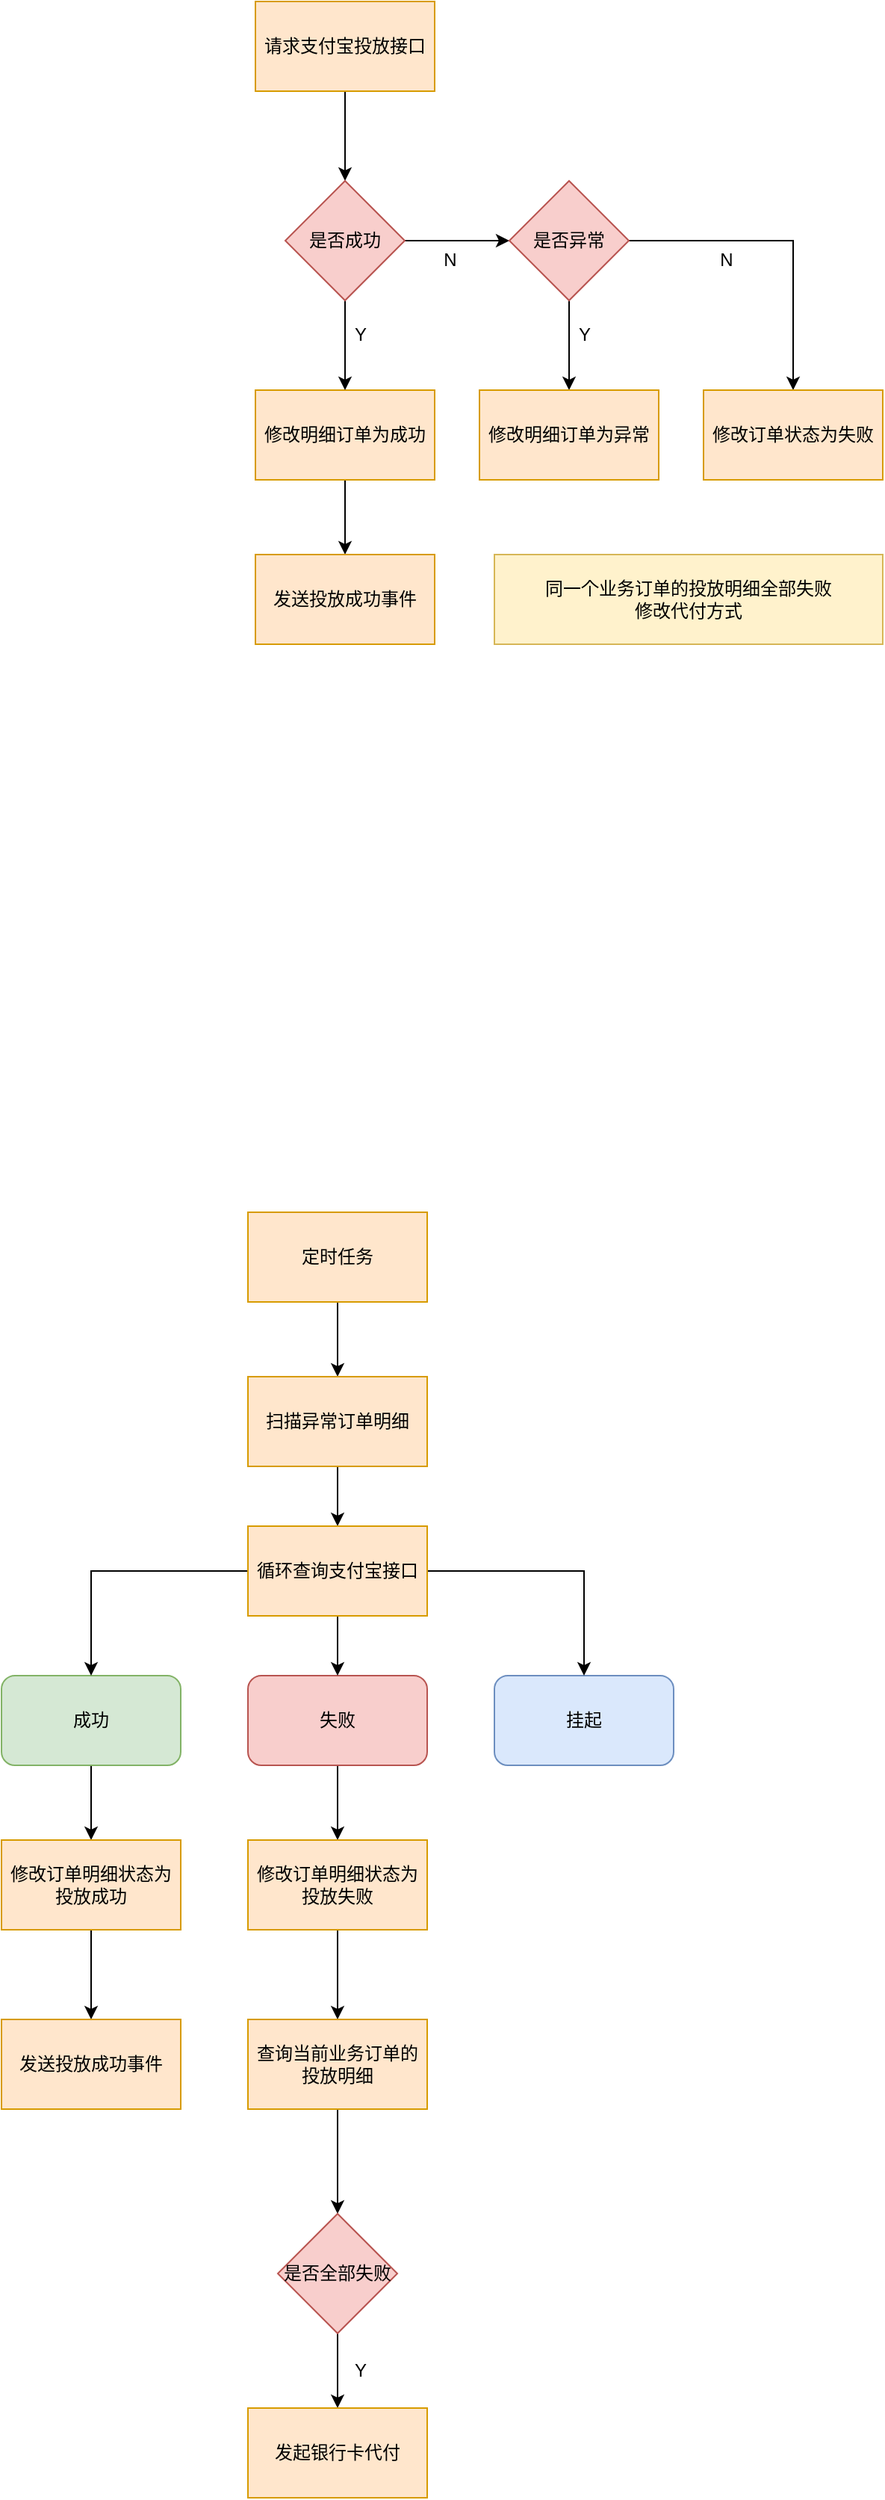 <mxfile version="24.0.0" type="github">
  <diagram name="第 1 页" id="yb7rkV4nGNVqPL1IM8GH">
    <mxGraphModel dx="1259" dy="654" grid="1" gridSize="10" guides="1" tooltips="1" connect="1" arrows="1" fold="1" page="1" pageScale="1" pageWidth="1654" pageHeight="2336" math="0" shadow="0">
      <root>
        <mxCell id="0" />
        <mxCell id="1" parent="0" />
        <mxCell id="dwJeuOcUG4W2EVwDR8iX-6" value="" style="edgeStyle=orthogonalEdgeStyle;rounded=0;orthogonalLoop=1;jettySize=auto;html=1;" edge="1" parent="1" source="dwJeuOcUG4W2EVwDR8iX-1" target="dwJeuOcUG4W2EVwDR8iX-5">
          <mxGeometry relative="1" as="geometry" />
        </mxCell>
        <mxCell id="dwJeuOcUG4W2EVwDR8iX-1" value="请求支付宝投放接口" style="rounded=0;whiteSpace=wrap;html=1;fillColor=#ffe6cc;strokeColor=#d79b00;" vertex="1" parent="1">
          <mxGeometry x="450" y="170" width="120" height="60" as="geometry" />
        </mxCell>
        <mxCell id="dwJeuOcUG4W2EVwDR8iX-53" value="" style="edgeStyle=orthogonalEdgeStyle;rounded=0;orthogonalLoop=1;jettySize=auto;html=1;" edge="1" parent="1" source="dwJeuOcUG4W2EVwDR8iX-4" target="dwJeuOcUG4W2EVwDR8iX-52">
          <mxGeometry relative="1" as="geometry" />
        </mxCell>
        <mxCell id="dwJeuOcUG4W2EVwDR8iX-4" value="修改明细订单为成功" style="rounded=0;whiteSpace=wrap;html=1;fillColor=#ffe6cc;strokeColor=#d79b00;" vertex="1" parent="1">
          <mxGeometry x="450" y="430" width="120" height="60" as="geometry" />
        </mxCell>
        <mxCell id="dwJeuOcUG4W2EVwDR8iX-7" value="" style="edgeStyle=orthogonalEdgeStyle;rounded=0;orthogonalLoop=1;jettySize=auto;html=1;" edge="1" parent="1" source="dwJeuOcUG4W2EVwDR8iX-5" target="dwJeuOcUG4W2EVwDR8iX-4">
          <mxGeometry relative="1" as="geometry" />
        </mxCell>
        <mxCell id="dwJeuOcUG4W2EVwDR8iX-10" value="" style="edgeStyle=orthogonalEdgeStyle;rounded=0;orthogonalLoop=1;jettySize=auto;html=1;" edge="1" parent="1" source="dwJeuOcUG4W2EVwDR8iX-5" target="dwJeuOcUG4W2EVwDR8iX-8">
          <mxGeometry relative="1" as="geometry" />
        </mxCell>
        <mxCell id="dwJeuOcUG4W2EVwDR8iX-5" value="是否成功" style="rhombus;whiteSpace=wrap;html=1;fillColor=#f8cecc;strokeColor=#b85450;" vertex="1" parent="1">
          <mxGeometry x="470" y="290" width="80" height="80" as="geometry" />
        </mxCell>
        <mxCell id="dwJeuOcUG4W2EVwDR8iX-15" value="" style="edgeStyle=orthogonalEdgeStyle;rounded=0;orthogonalLoop=1;jettySize=auto;html=1;" edge="1" parent="1" source="dwJeuOcUG4W2EVwDR8iX-8" target="dwJeuOcUG4W2EVwDR8iX-14">
          <mxGeometry relative="1" as="geometry" />
        </mxCell>
        <mxCell id="dwJeuOcUG4W2EVwDR8iX-18" style="edgeStyle=orthogonalEdgeStyle;rounded=0;orthogonalLoop=1;jettySize=auto;html=1;entryX=0.5;entryY=0;entryDx=0;entryDy=0;" edge="1" parent="1" source="dwJeuOcUG4W2EVwDR8iX-8" target="dwJeuOcUG4W2EVwDR8iX-17">
          <mxGeometry relative="1" as="geometry" />
        </mxCell>
        <mxCell id="dwJeuOcUG4W2EVwDR8iX-8" value="是否异常" style="rhombus;whiteSpace=wrap;html=1;fillColor=#f8cecc;strokeColor=#b85450;" vertex="1" parent="1">
          <mxGeometry x="620" y="290" width="80" height="80" as="geometry" />
        </mxCell>
        <mxCell id="dwJeuOcUG4W2EVwDR8iX-12" value="N" style="text;html=1;align=center;verticalAlign=middle;resizable=0;points=[];autosize=1;strokeColor=none;fillColor=none;" vertex="1" parent="1">
          <mxGeometry x="565" y="328" width="30" height="30" as="geometry" />
        </mxCell>
        <mxCell id="dwJeuOcUG4W2EVwDR8iX-13" value="Y" style="text;html=1;align=center;verticalAlign=middle;resizable=0;points=[];autosize=1;strokeColor=none;fillColor=none;" vertex="1" parent="1">
          <mxGeometry x="505" y="378" width="30" height="30" as="geometry" />
        </mxCell>
        <mxCell id="dwJeuOcUG4W2EVwDR8iX-14" value="修改明细订单为异常" style="rounded=0;whiteSpace=wrap;html=1;fillColor=#ffe6cc;strokeColor=#d79b00;" vertex="1" parent="1">
          <mxGeometry x="600" y="430" width="120" height="60" as="geometry" />
        </mxCell>
        <mxCell id="dwJeuOcUG4W2EVwDR8iX-16" value="Y" style="text;html=1;align=center;verticalAlign=middle;resizable=0;points=[];autosize=1;strokeColor=none;fillColor=none;" vertex="1" parent="1">
          <mxGeometry x="655" y="378" width="30" height="30" as="geometry" />
        </mxCell>
        <mxCell id="dwJeuOcUG4W2EVwDR8iX-17" value="修改订单状态为失败" style="rounded=0;whiteSpace=wrap;html=1;fillColor=#ffe6cc;strokeColor=#d79b00;" vertex="1" parent="1">
          <mxGeometry x="750" y="430" width="120" height="60" as="geometry" />
        </mxCell>
        <mxCell id="dwJeuOcUG4W2EVwDR8iX-19" value="N" style="text;html=1;align=center;verticalAlign=middle;resizable=0;points=[];autosize=1;strokeColor=none;fillColor=none;" vertex="1" parent="1">
          <mxGeometry x="750" y="328" width="30" height="30" as="geometry" />
        </mxCell>
        <mxCell id="dwJeuOcUG4W2EVwDR8iX-31" value="" style="edgeStyle=orthogonalEdgeStyle;rounded=0;orthogonalLoop=1;jettySize=auto;html=1;" edge="1" parent="1" source="dwJeuOcUG4W2EVwDR8iX-20" target="dwJeuOcUG4W2EVwDR8iX-21">
          <mxGeometry relative="1" as="geometry" />
        </mxCell>
        <mxCell id="dwJeuOcUG4W2EVwDR8iX-20" value="定时任务" style="rounded=0;whiteSpace=wrap;html=1;fillColor=#ffe6cc;strokeColor=#d79b00;" vertex="1" parent="1">
          <mxGeometry x="445" y="980" width="120" height="60" as="geometry" />
        </mxCell>
        <mxCell id="dwJeuOcUG4W2EVwDR8iX-32" value="" style="edgeStyle=orthogonalEdgeStyle;rounded=0;orthogonalLoop=1;jettySize=auto;html=1;" edge="1" parent="1" source="dwJeuOcUG4W2EVwDR8iX-21">
          <mxGeometry relative="1" as="geometry">
            <mxPoint x="505" y="1190" as="targetPoint" />
          </mxGeometry>
        </mxCell>
        <mxCell id="dwJeuOcUG4W2EVwDR8iX-21" value="扫描异常订单明细" style="rounded=0;whiteSpace=wrap;html=1;fillColor=#ffe6cc;strokeColor=#d79b00;" vertex="1" parent="1">
          <mxGeometry x="445" y="1090" width="120" height="60" as="geometry" />
        </mxCell>
        <mxCell id="dwJeuOcUG4W2EVwDR8iX-44" value="" style="edgeStyle=orthogonalEdgeStyle;rounded=0;orthogonalLoop=1;jettySize=auto;html=1;" edge="1" parent="1" source="dwJeuOcUG4W2EVwDR8iX-28" target="dwJeuOcUG4W2EVwDR8iX-34">
          <mxGeometry relative="1" as="geometry" />
        </mxCell>
        <mxCell id="dwJeuOcUG4W2EVwDR8iX-28" value="成功" style="rounded=1;whiteSpace=wrap;html=1;fillColor=#d5e8d4;strokeColor=#82b366;" vertex="1" parent="1">
          <mxGeometry x="280" y="1290" width="120" height="60" as="geometry" />
        </mxCell>
        <mxCell id="dwJeuOcUG4W2EVwDR8iX-40" value="" style="edgeStyle=orthogonalEdgeStyle;rounded=0;orthogonalLoop=1;jettySize=auto;html=1;" edge="1" parent="1" source="dwJeuOcUG4W2EVwDR8iX-29" target="dwJeuOcUG4W2EVwDR8iX-35">
          <mxGeometry relative="1" as="geometry" />
        </mxCell>
        <mxCell id="dwJeuOcUG4W2EVwDR8iX-29" value="失败" style="rounded=1;whiteSpace=wrap;html=1;fillColor=#f8cecc;strokeColor=#b85450;" vertex="1" parent="1">
          <mxGeometry x="445" y="1290" width="120" height="60" as="geometry" />
        </mxCell>
        <mxCell id="dwJeuOcUG4W2EVwDR8iX-30" value="挂起" style="rounded=1;whiteSpace=wrap;html=1;fillColor=#dae8fc;strokeColor=#6c8ebf;" vertex="1" parent="1">
          <mxGeometry x="610" y="1290" width="120" height="60" as="geometry" />
        </mxCell>
        <mxCell id="dwJeuOcUG4W2EVwDR8iX-61" value="" style="edgeStyle=orthogonalEdgeStyle;rounded=0;orthogonalLoop=1;jettySize=auto;html=1;" edge="1" parent="1" source="dwJeuOcUG4W2EVwDR8iX-34" target="dwJeuOcUG4W2EVwDR8iX-60">
          <mxGeometry relative="1" as="geometry" />
        </mxCell>
        <mxCell id="dwJeuOcUG4W2EVwDR8iX-34" value="修改订单明细状态为投放成功" style="rounded=0;whiteSpace=wrap;html=1;fillColor=#ffe6cc;strokeColor=#d79b00;" vertex="1" parent="1">
          <mxGeometry x="280" y="1400" width="120" height="60" as="geometry" />
        </mxCell>
        <mxCell id="dwJeuOcUG4W2EVwDR8iX-57" value="" style="edgeStyle=orthogonalEdgeStyle;rounded=0;orthogonalLoop=1;jettySize=auto;html=1;" edge="1" parent="1" source="dwJeuOcUG4W2EVwDR8iX-35" target="dwJeuOcUG4W2EVwDR8iX-37">
          <mxGeometry relative="1" as="geometry" />
        </mxCell>
        <mxCell id="dwJeuOcUG4W2EVwDR8iX-35" value="修改订单明细状态为投放失败" style="rounded=0;whiteSpace=wrap;html=1;fillColor=#ffe6cc;strokeColor=#d79b00;" vertex="1" parent="1">
          <mxGeometry x="445" y="1400" width="120" height="60" as="geometry" />
        </mxCell>
        <mxCell id="dwJeuOcUG4W2EVwDR8iX-42" value="" style="edgeStyle=orthogonalEdgeStyle;rounded=0;orthogonalLoop=1;jettySize=auto;html=1;" edge="1" parent="1" source="dwJeuOcUG4W2EVwDR8iX-37" target="dwJeuOcUG4W2EVwDR8iX-38">
          <mxGeometry relative="1" as="geometry" />
        </mxCell>
        <mxCell id="dwJeuOcUG4W2EVwDR8iX-37" value="查询当前业务订单的投放明细" style="rounded=0;whiteSpace=wrap;html=1;fillColor=#ffe6cc;strokeColor=#d79b00;" vertex="1" parent="1">
          <mxGeometry x="445" y="1520" width="120" height="60" as="geometry" />
        </mxCell>
        <mxCell id="dwJeuOcUG4W2EVwDR8iX-43" value="" style="edgeStyle=orthogonalEdgeStyle;rounded=0;orthogonalLoop=1;jettySize=auto;html=1;" edge="1" parent="1" source="dwJeuOcUG4W2EVwDR8iX-38" target="dwJeuOcUG4W2EVwDR8iX-39">
          <mxGeometry relative="1" as="geometry" />
        </mxCell>
        <mxCell id="dwJeuOcUG4W2EVwDR8iX-38" value="是否全部失败" style="rhombus;whiteSpace=wrap;html=1;fillColor=#f8cecc;strokeColor=#b85450;" vertex="1" parent="1">
          <mxGeometry x="465" y="1650" width="80" height="80" as="geometry" />
        </mxCell>
        <mxCell id="dwJeuOcUG4W2EVwDR8iX-39" value="发起银行卡代付" style="rounded=0;whiteSpace=wrap;html=1;fillColor=#ffe6cc;strokeColor=#d79b00;" vertex="1" parent="1">
          <mxGeometry x="445" y="1780" width="120" height="60" as="geometry" />
        </mxCell>
        <mxCell id="dwJeuOcUG4W2EVwDR8iX-54" style="edgeStyle=orthogonalEdgeStyle;rounded=0;orthogonalLoop=1;jettySize=auto;html=1;entryX=0.5;entryY=0;entryDx=0;entryDy=0;" edge="1" parent="1" source="dwJeuOcUG4W2EVwDR8iX-50" target="dwJeuOcUG4W2EVwDR8iX-28">
          <mxGeometry relative="1" as="geometry" />
        </mxCell>
        <mxCell id="dwJeuOcUG4W2EVwDR8iX-55" value="" style="edgeStyle=orthogonalEdgeStyle;rounded=0;orthogonalLoop=1;jettySize=auto;html=1;" edge="1" parent="1" source="dwJeuOcUG4W2EVwDR8iX-50" target="dwJeuOcUG4W2EVwDR8iX-29">
          <mxGeometry relative="1" as="geometry" />
        </mxCell>
        <mxCell id="dwJeuOcUG4W2EVwDR8iX-56" style="edgeStyle=orthogonalEdgeStyle;rounded=0;orthogonalLoop=1;jettySize=auto;html=1;entryX=0.5;entryY=0;entryDx=0;entryDy=0;" edge="1" parent="1" source="dwJeuOcUG4W2EVwDR8iX-50" target="dwJeuOcUG4W2EVwDR8iX-30">
          <mxGeometry relative="1" as="geometry" />
        </mxCell>
        <mxCell id="dwJeuOcUG4W2EVwDR8iX-50" value="循环查询支付宝接口" style="rounded=0;whiteSpace=wrap;html=1;fillColor=#ffe6cc;strokeColor=#d79b00;" vertex="1" parent="1">
          <mxGeometry x="445" y="1190" width="120" height="60" as="geometry" />
        </mxCell>
        <mxCell id="dwJeuOcUG4W2EVwDR8iX-52" value="发送投放成功事件" style="rounded=0;whiteSpace=wrap;html=1;fillColor=#ffe6cc;strokeColor=#d79b00;" vertex="1" parent="1">
          <mxGeometry x="450" y="540" width="120" height="60" as="geometry" />
        </mxCell>
        <mxCell id="dwJeuOcUG4W2EVwDR8iX-58" value="Y" style="text;html=1;align=center;verticalAlign=middle;resizable=0;points=[];autosize=1;strokeColor=none;fillColor=none;" vertex="1" parent="1">
          <mxGeometry x="505" y="1740" width="30" height="30" as="geometry" />
        </mxCell>
        <mxCell id="dwJeuOcUG4W2EVwDR8iX-59" value="同一个业务订单的投放明细全部失败&lt;div&gt;修改代付方式&lt;/div&gt;" style="rounded=0;whiteSpace=wrap;html=1;fillColor=#fff2cc;strokeColor=#d6b656;" vertex="1" parent="1">
          <mxGeometry x="610" y="540" width="260" height="60" as="geometry" />
        </mxCell>
        <mxCell id="dwJeuOcUG4W2EVwDR8iX-60" value="发送投放成功事件" style="rounded=0;whiteSpace=wrap;html=1;fillColor=#ffe6cc;strokeColor=#d79b00;" vertex="1" parent="1">
          <mxGeometry x="280" y="1520" width="120" height="60" as="geometry" />
        </mxCell>
      </root>
    </mxGraphModel>
  </diagram>
</mxfile>
